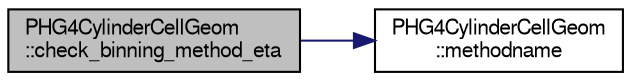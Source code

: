 digraph "PHG4CylinderCellGeom::check_binning_method_eta"
{
  bgcolor="transparent";
  edge [fontname="FreeSans",fontsize="10",labelfontname="FreeSans",labelfontsize="10"];
  node [fontname="FreeSans",fontsize="10",shape=record];
  rankdir="LR";
  Node1 [label="PHG4CylinderCellGeom\l::check_binning_method_eta",height=0.2,width=0.4,color="black", fillcolor="grey75", style="filled" fontcolor="black"];
  Node1 -> Node2 [color="midnightblue",fontsize="10",style="solid",fontname="FreeSans"];
  Node2 [label="PHG4CylinderCellGeom\l::methodname",height=0.2,width=0.4,color="black",URL="$d9/d85/classPHG4CylinderCellGeom.html#a8e9118667d576868ba0bd5e6a6686efd"];
}
